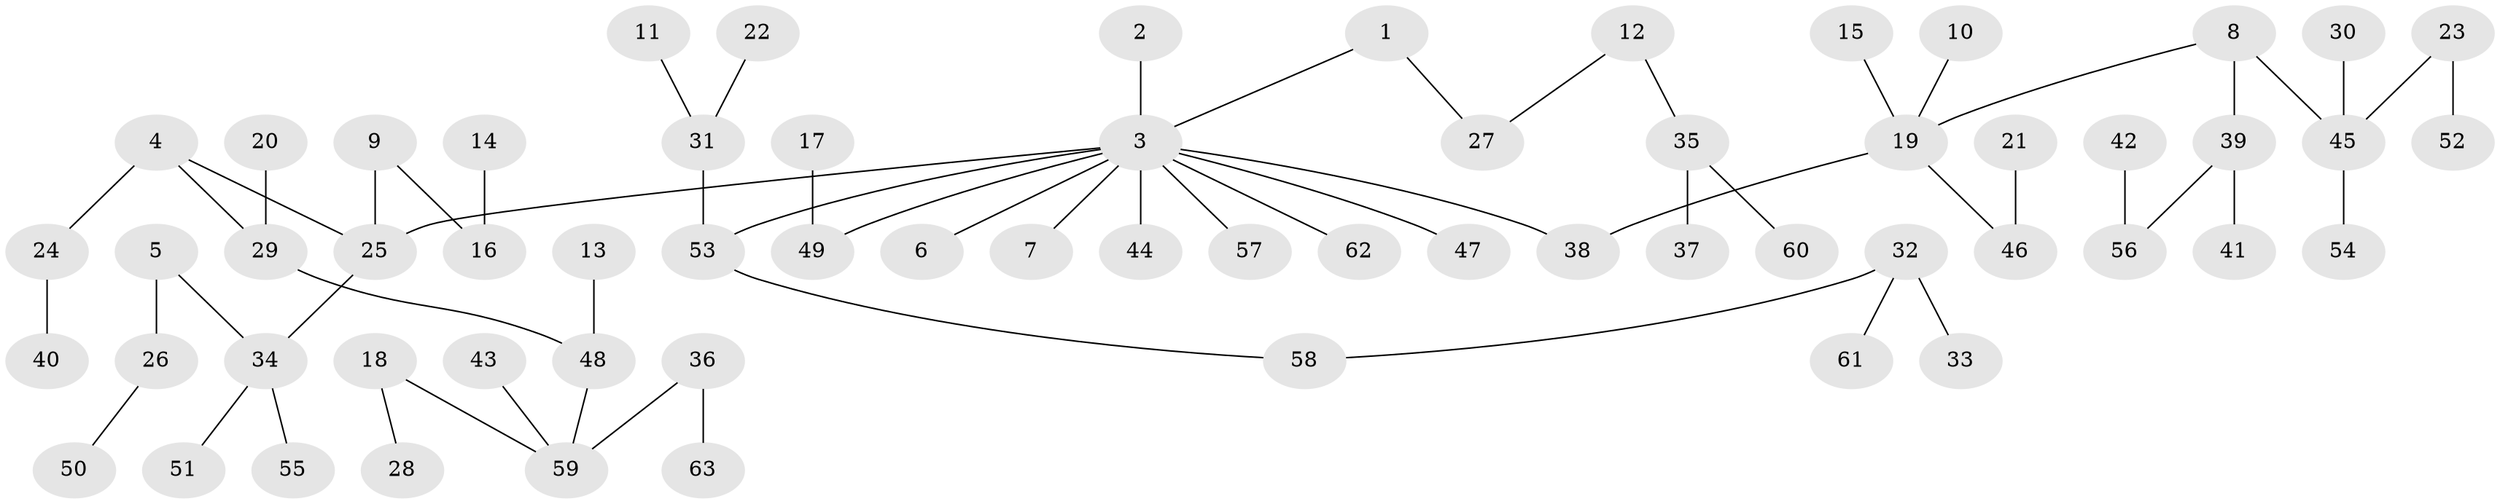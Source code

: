 // original degree distribution, {7: 0.015873015873015872, 2: 0.23809523809523808, 1: 0.49206349206349204, 5: 0.023809523809523808, 3: 0.15079365079365079, 4: 0.07142857142857142, 6: 0.007936507936507936}
// Generated by graph-tools (version 1.1) at 2025/50/03/09/25 03:50:22]
// undirected, 63 vertices, 62 edges
graph export_dot {
graph [start="1"]
  node [color=gray90,style=filled];
  1;
  2;
  3;
  4;
  5;
  6;
  7;
  8;
  9;
  10;
  11;
  12;
  13;
  14;
  15;
  16;
  17;
  18;
  19;
  20;
  21;
  22;
  23;
  24;
  25;
  26;
  27;
  28;
  29;
  30;
  31;
  32;
  33;
  34;
  35;
  36;
  37;
  38;
  39;
  40;
  41;
  42;
  43;
  44;
  45;
  46;
  47;
  48;
  49;
  50;
  51;
  52;
  53;
  54;
  55;
  56;
  57;
  58;
  59;
  60;
  61;
  62;
  63;
  1 -- 3 [weight=1.0];
  1 -- 27 [weight=1.0];
  2 -- 3 [weight=1.0];
  3 -- 6 [weight=1.0];
  3 -- 7 [weight=1.0];
  3 -- 25 [weight=1.0];
  3 -- 38 [weight=1.0];
  3 -- 44 [weight=1.0];
  3 -- 47 [weight=1.0];
  3 -- 49 [weight=1.0];
  3 -- 53 [weight=1.0];
  3 -- 57 [weight=1.0];
  3 -- 62 [weight=1.0];
  4 -- 24 [weight=1.0];
  4 -- 25 [weight=1.0];
  4 -- 29 [weight=1.0];
  5 -- 26 [weight=1.0];
  5 -- 34 [weight=1.0];
  8 -- 19 [weight=1.0];
  8 -- 39 [weight=1.0];
  8 -- 45 [weight=1.0];
  9 -- 16 [weight=1.0];
  9 -- 25 [weight=1.0];
  10 -- 19 [weight=1.0];
  11 -- 31 [weight=1.0];
  12 -- 27 [weight=1.0];
  12 -- 35 [weight=1.0];
  13 -- 48 [weight=1.0];
  14 -- 16 [weight=1.0];
  15 -- 19 [weight=1.0];
  17 -- 49 [weight=1.0];
  18 -- 28 [weight=1.0];
  18 -- 59 [weight=1.0];
  19 -- 38 [weight=1.0];
  19 -- 46 [weight=1.0];
  20 -- 29 [weight=1.0];
  21 -- 46 [weight=1.0];
  22 -- 31 [weight=1.0];
  23 -- 45 [weight=1.0];
  23 -- 52 [weight=1.0];
  24 -- 40 [weight=1.0];
  25 -- 34 [weight=1.0];
  26 -- 50 [weight=1.0];
  29 -- 48 [weight=1.0];
  30 -- 45 [weight=1.0];
  31 -- 53 [weight=1.0];
  32 -- 33 [weight=1.0];
  32 -- 58 [weight=1.0];
  32 -- 61 [weight=1.0];
  34 -- 51 [weight=1.0];
  34 -- 55 [weight=1.0];
  35 -- 37 [weight=1.0];
  35 -- 60 [weight=1.0];
  36 -- 59 [weight=1.0];
  36 -- 63 [weight=1.0];
  39 -- 41 [weight=1.0];
  39 -- 56 [weight=1.0];
  42 -- 56 [weight=1.0];
  43 -- 59 [weight=1.0];
  45 -- 54 [weight=1.0];
  48 -- 59 [weight=1.0];
  53 -- 58 [weight=1.0];
}
